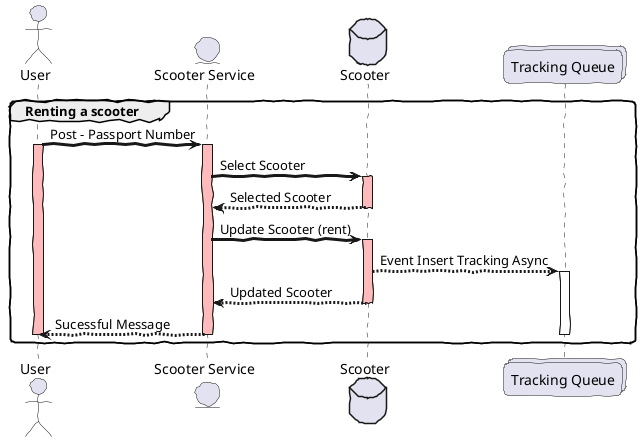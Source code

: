 @startuml

skinparam handwritten true
skinparam roundcorner 10
skinparam sequenceArrowThickness 3

actor "User"
entity "Scooter Service"
database "Scooter"
collections "Tracking Queue"

group Renting a scooter

'user 
"User" -> "Scooter Service" : Post - Passport Number

activate "User" #FFBBBB
activate "Scooter Service" #FFBBBB

'check scooter
"Scooter Service" -> "Scooter": Select Scooter

activate "Scooter" #FFBBBB

"Scooter" --> "Scooter Service": Selected Scooter

deactivate "Scooter"


'update scooter
"Scooter Service" -> "Scooter": Update Scooter (rent)

activate "Scooter" #FFBBBB

'Request insert Tracking Queue
"Scooter" --> "Tracking Queue": Event Insert Tracking Async

activate "Tracking Queue"

"Scooter" --> "Scooter Service": Updated Scooter

deactivate "Scooter"


'Finish
"Scooter Service" --> "User": Sucessful Message
deactivate "Scooter Service"
deactivate "User"

deactivate "Tracking Queue"

end

@enduml
